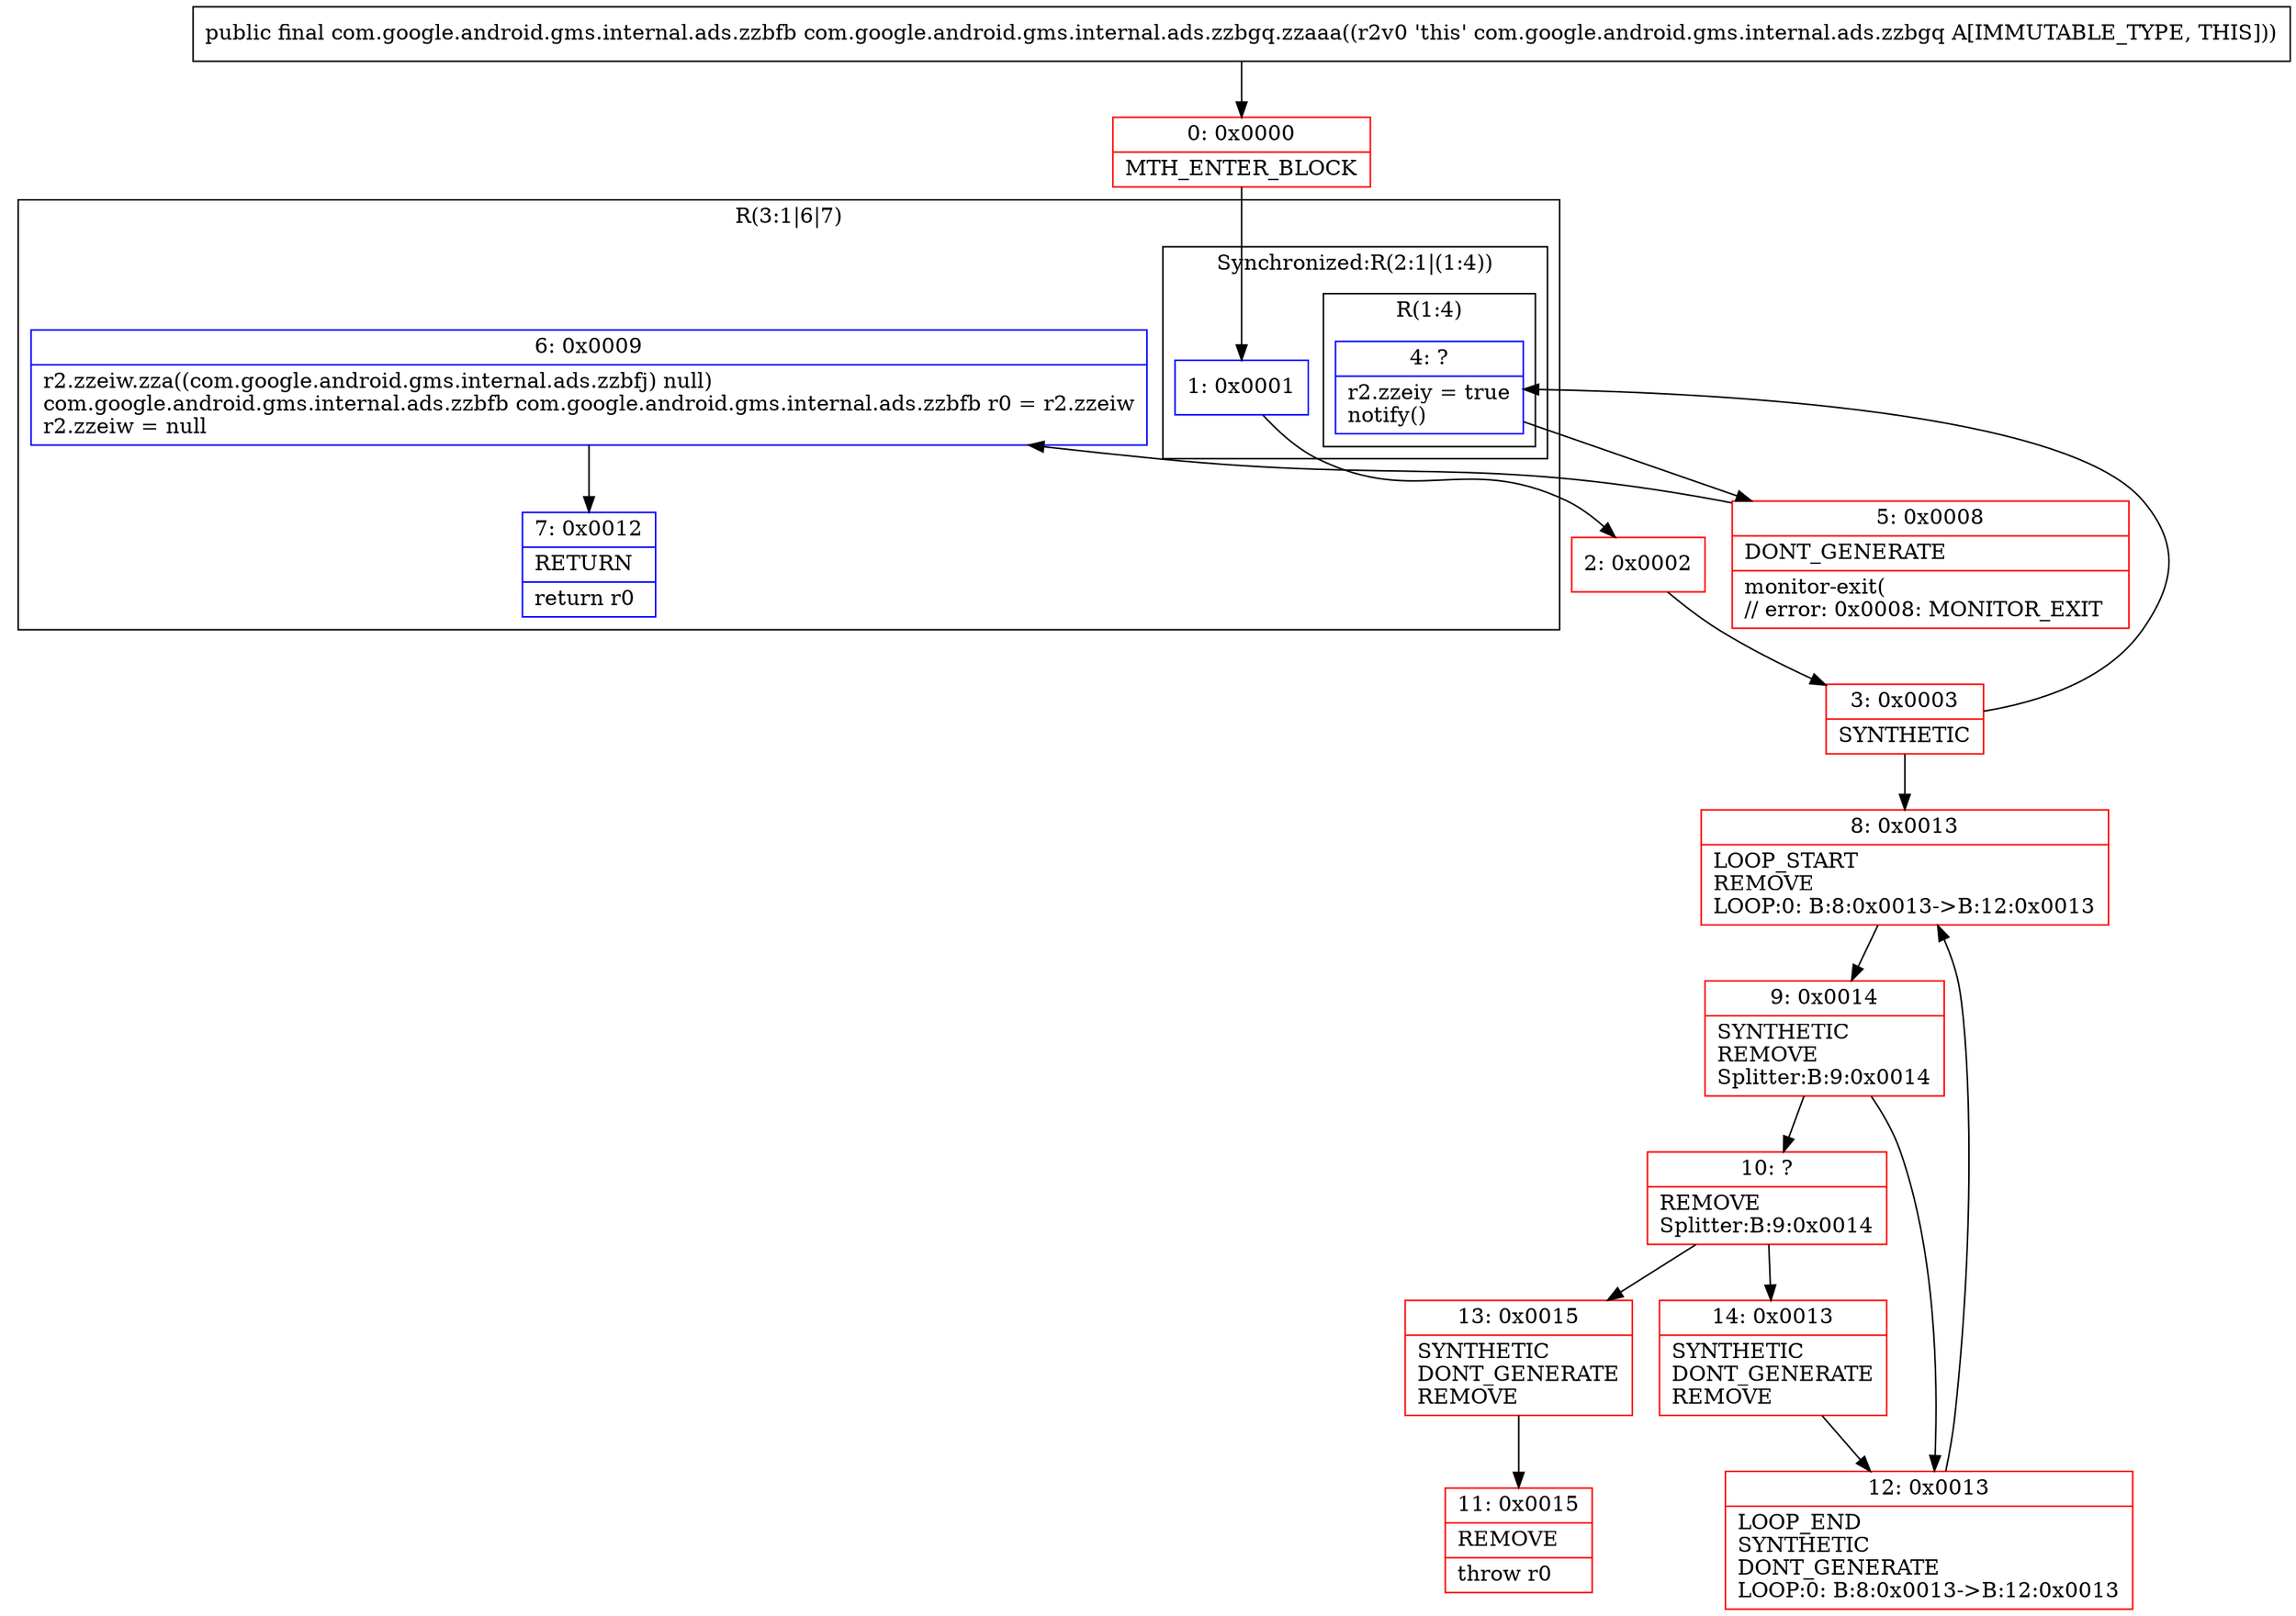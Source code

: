 digraph "CFG forcom.google.android.gms.internal.ads.zzbgq.zzaaa()Lcom\/google\/android\/gms\/internal\/ads\/zzbfb;" {
subgraph cluster_Region_1938628403 {
label = "R(3:1|6|7)";
node [shape=record,color=blue];
subgraph cluster_SynchronizedRegion_1060183128 {
label = "Synchronized:R(2:1|(1:4))";
node [shape=record,color=blue];
Node_1 [shape=record,label="{1\:\ 0x0001}"];
subgraph cluster_Region_121783249 {
label = "R(1:4)";
node [shape=record,color=blue];
Node_4 [shape=record,label="{4\:\ ?|r2.zzeiy = true\lnotify()\l}"];
}
}
Node_6 [shape=record,label="{6\:\ 0x0009|r2.zzeiw.zza((com.google.android.gms.internal.ads.zzbfj) null)\lcom.google.android.gms.internal.ads.zzbfb com.google.android.gms.internal.ads.zzbfb r0 = r2.zzeiw\lr2.zzeiw = null\l}"];
Node_7 [shape=record,label="{7\:\ 0x0012|RETURN\l|return r0\l}"];
}
Node_0 [shape=record,color=red,label="{0\:\ 0x0000|MTH_ENTER_BLOCK\l}"];
Node_2 [shape=record,color=red,label="{2\:\ 0x0002}"];
Node_3 [shape=record,color=red,label="{3\:\ 0x0003|SYNTHETIC\l}"];
Node_5 [shape=record,color=red,label="{5\:\ 0x0008|DONT_GENERATE\l|monitor\-exit(\l\/\/ error: 0x0008: MONITOR_EXIT  \l}"];
Node_8 [shape=record,color=red,label="{8\:\ 0x0013|LOOP_START\lREMOVE\lLOOP:0: B:8:0x0013\-\>B:12:0x0013\l}"];
Node_9 [shape=record,color=red,label="{9\:\ 0x0014|SYNTHETIC\lREMOVE\lSplitter:B:9:0x0014\l}"];
Node_10 [shape=record,color=red,label="{10\:\ ?|REMOVE\lSplitter:B:9:0x0014\l}"];
Node_11 [shape=record,color=red,label="{11\:\ 0x0015|REMOVE\l|throw r0\l}"];
Node_12 [shape=record,color=red,label="{12\:\ 0x0013|LOOP_END\lSYNTHETIC\lDONT_GENERATE\lLOOP:0: B:8:0x0013\-\>B:12:0x0013\l}"];
Node_13 [shape=record,color=red,label="{13\:\ 0x0015|SYNTHETIC\lDONT_GENERATE\lREMOVE\l}"];
Node_14 [shape=record,color=red,label="{14\:\ 0x0013|SYNTHETIC\lDONT_GENERATE\lREMOVE\l}"];
MethodNode[shape=record,label="{public final com.google.android.gms.internal.ads.zzbfb com.google.android.gms.internal.ads.zzbgq.zzaaa((r2v0 'this' com.google.android.gms.internal.ads.zzbgq A[IMMUTABLE_TYPE, THIS])) }"];
MethodNode -> Node_0;
Node_1 -> Node_2;
Node_4 -> Node_5;
Node_6 -> Node_7;
Node_0 -> Node_1;
Node_2 -> Node_3;
Node_3 -> Node_4;
Node_3 -> Node_8;
Node_5 -> Node_6;
Node_8 -> Node_9;
Node_9 -> Node_10;
Node_9 -> Node_12;
Node_10 -> Node_13;
Node_10 -> Node_14;
Node_12 -> Node_8;
Node_13 -> Node_11;
Node_14 -> Node_12;
}


